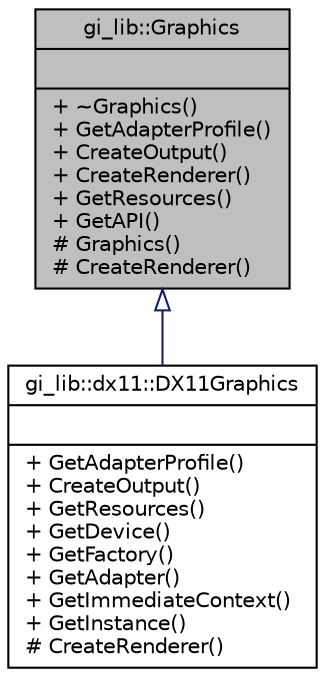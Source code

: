 digraph "gi_lib::Graphics"
{
  edge [fontname="Helvetica",fontsize="10",labelfontname="Helvetica",labelfontsize="10"];
  node [fontname="Helvetica",fontsize="10",shape=record];
  Node1 [label="{gi_lib::Graphics\n||+ ~Graphics()\l+ GetAdapterProfile()\l+ CreateOutput()\l+ CreateRenderer()\l+ GetResources()\l+ GetAPI()\l# Graphics()\l# CreateRenderer()\l}",height=0.2,width=0.4,color="black", fillcolor="grey75", style="filled", fontcolor="black"];
  Node1 -> Node2 [dir="back",color="midnightblue",fontsize="10",style="solid",arrowtail="onormal",fontname="Helvetica"];
  Node2 [label="{gi_lib::dx11::DX11Graphics\n||+ GetAdapterProfile()\l+ CreateOutput()\l+ GetResources()\l+ GetDevice()\l+ GetFactory()\l+ GetAdapter()\l+ GetImmediateContext()\l+ GetInstance()\l# CreateRenderer()\l}",height=0.2,width=0.4,color="black", fillcolor="white", style="filled",URL="$classgi__lib_1_1dx11_1_1_d_x11_graphics.html",tooltip="DirectX11 graphics class. "];
}
